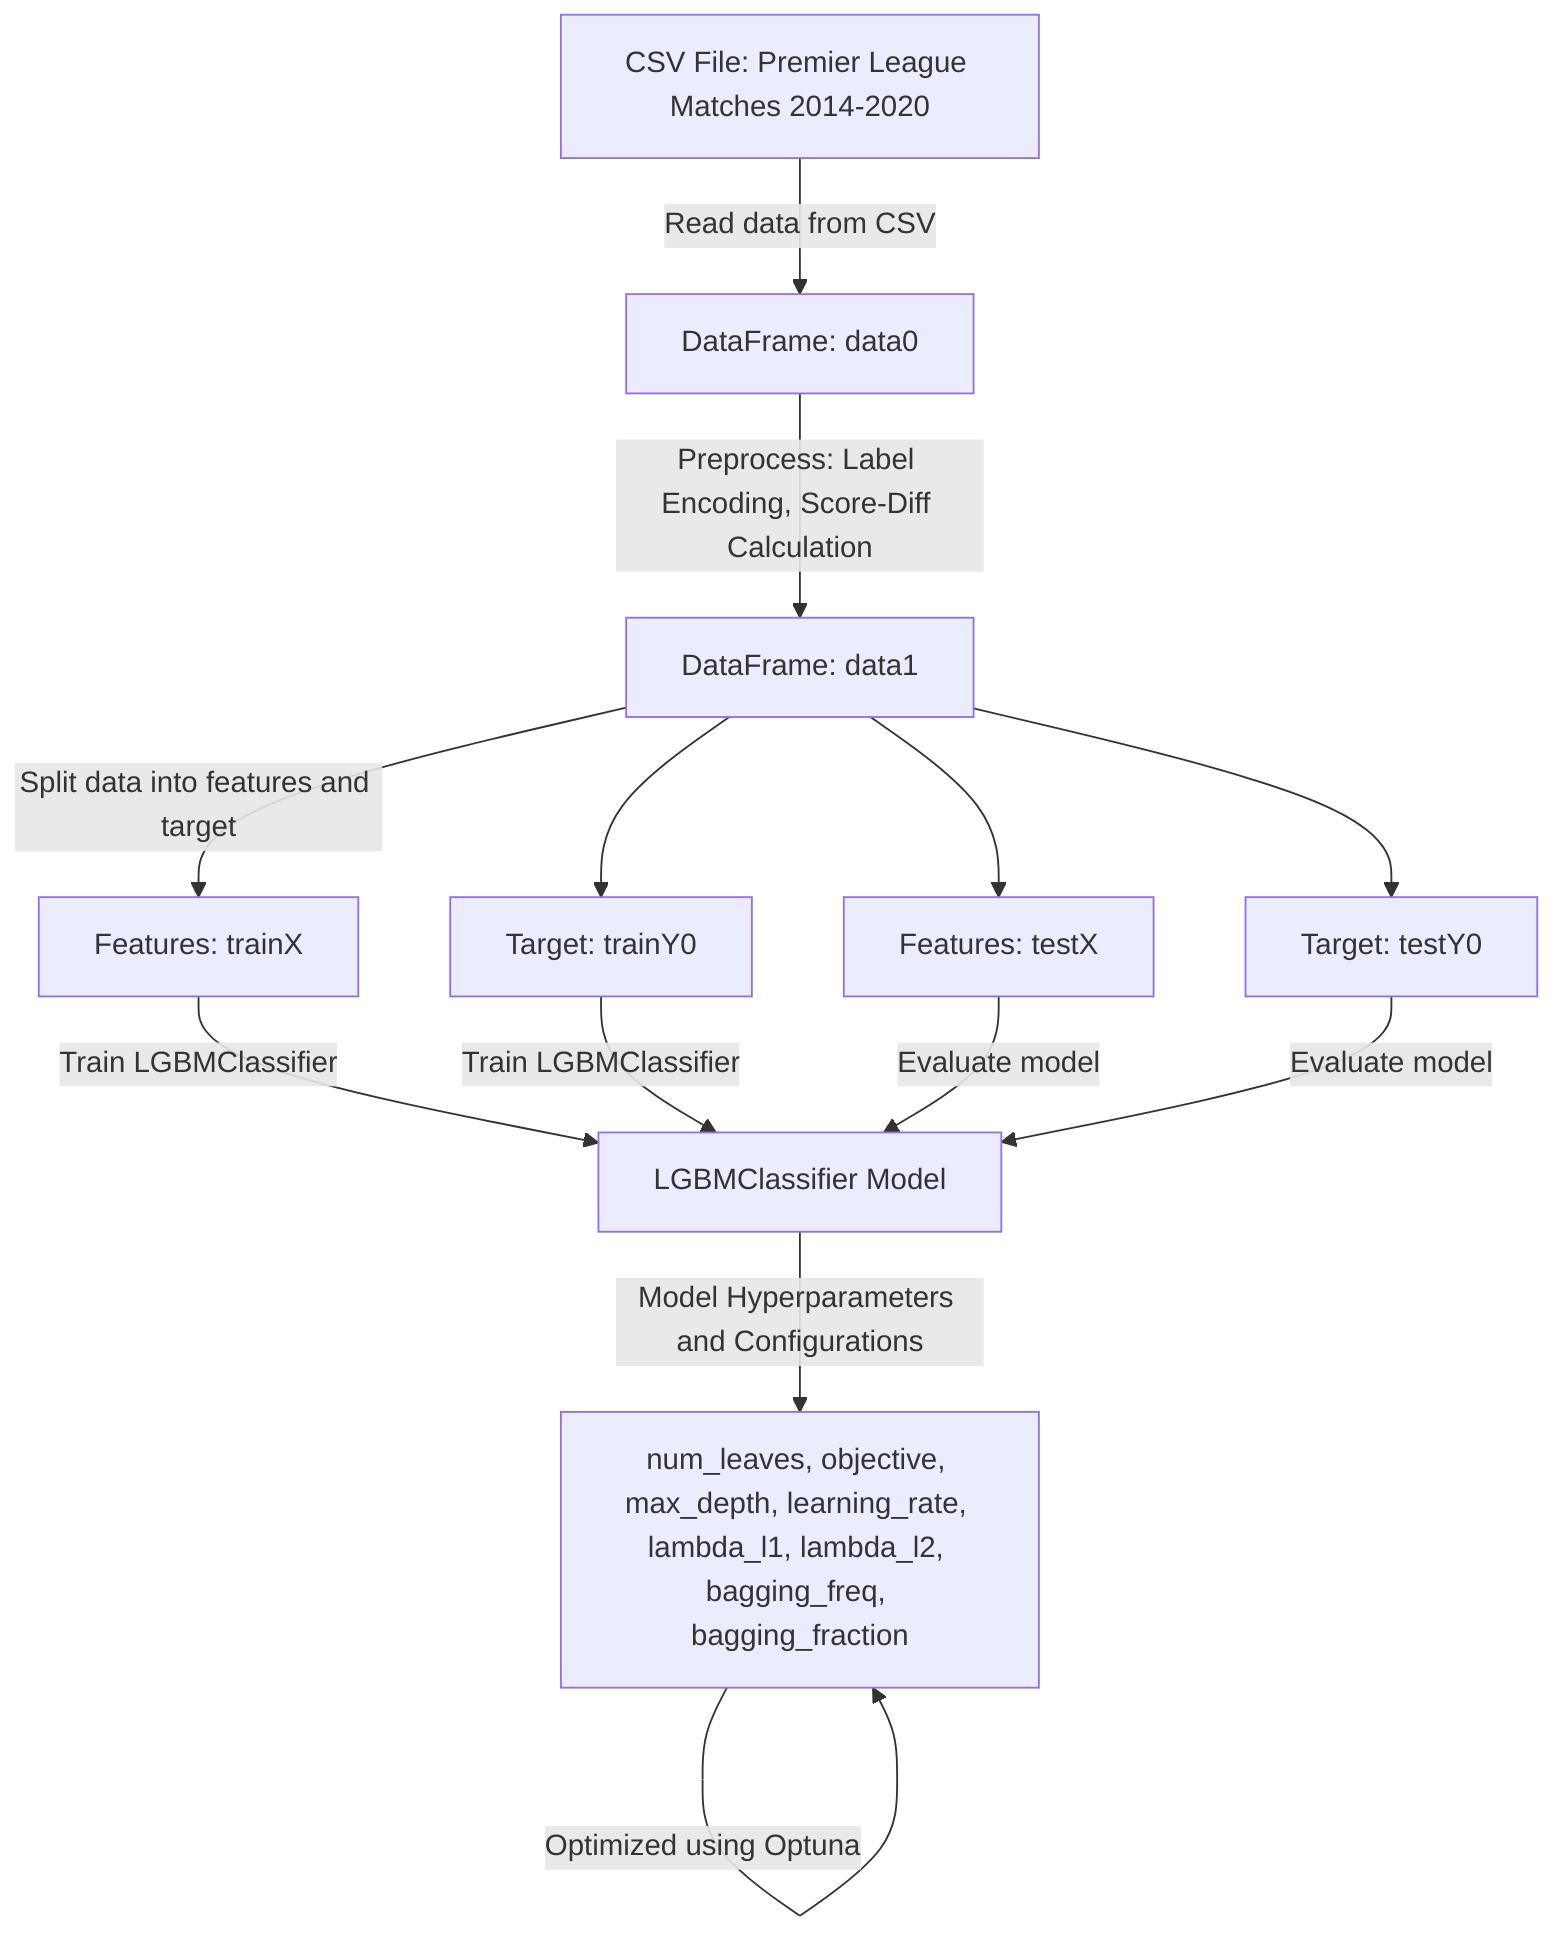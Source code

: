 %% This diagram shows the data flow and processing steps in a data science project
flowchart TD;
    A["CSV File: Premier League Matches 2014-2020"] --> |"Read data from CSV"| B["DataFrame: data0"];
    B --> |"Preprocess: Label Encoding, Score-Diff Calculation"| C["DataFrame: data1"];
    C --> |"Split data into features and target"| D["Features: trainX"];
    C --> E["Target: trainY0"];
    C --> F["Features: testX"];
    C --> G["Target: testY0"];
    D & E --> |"Train LGBMClassifier"| H["LGBMClassifier Model"];
    F & G --> |"Evaluate model"| H;
    H --> |"Model Hyperparameters and Configurations"| I["num_leaves, objective, max_depth, learning_rate, lambda_l1, lambda_l2, bagging_freq, bagging_fraction"];
    I --> |"Optimized using Optuna"| I;